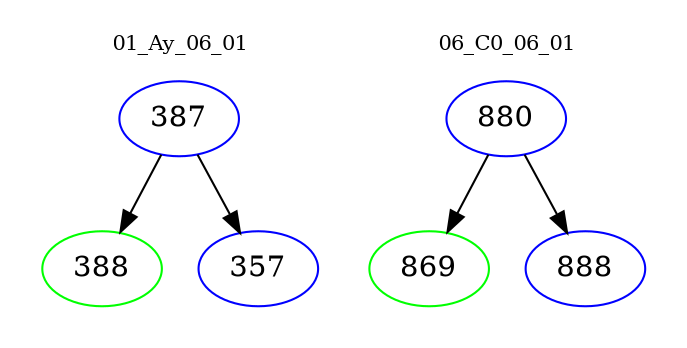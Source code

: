 digraph{
subgraph cluster_0 {
color = white
label = "01_Ay_06_01";
fontsize=10;
T0_387 [label="387", color="blue"]
T0_387 -> T0_388 [color="black"]
T0_388 [label="388", color="green"]
T0_387 -> T0_357 [color="black"]
T0_357 [label="357", color="blue"]
}
subgraph cluster_1 {
color = white
label = "06_C0_06_01";
fontsize=10;
T1_880 [label="880", color="blue"]
T1_880 -> T1_869 [color="black"]
T1_869 [label="869", color="green"]
T1_880 -> T1_888 [color="black"]
T1_888 [label="888", color="blue"]
}
}

